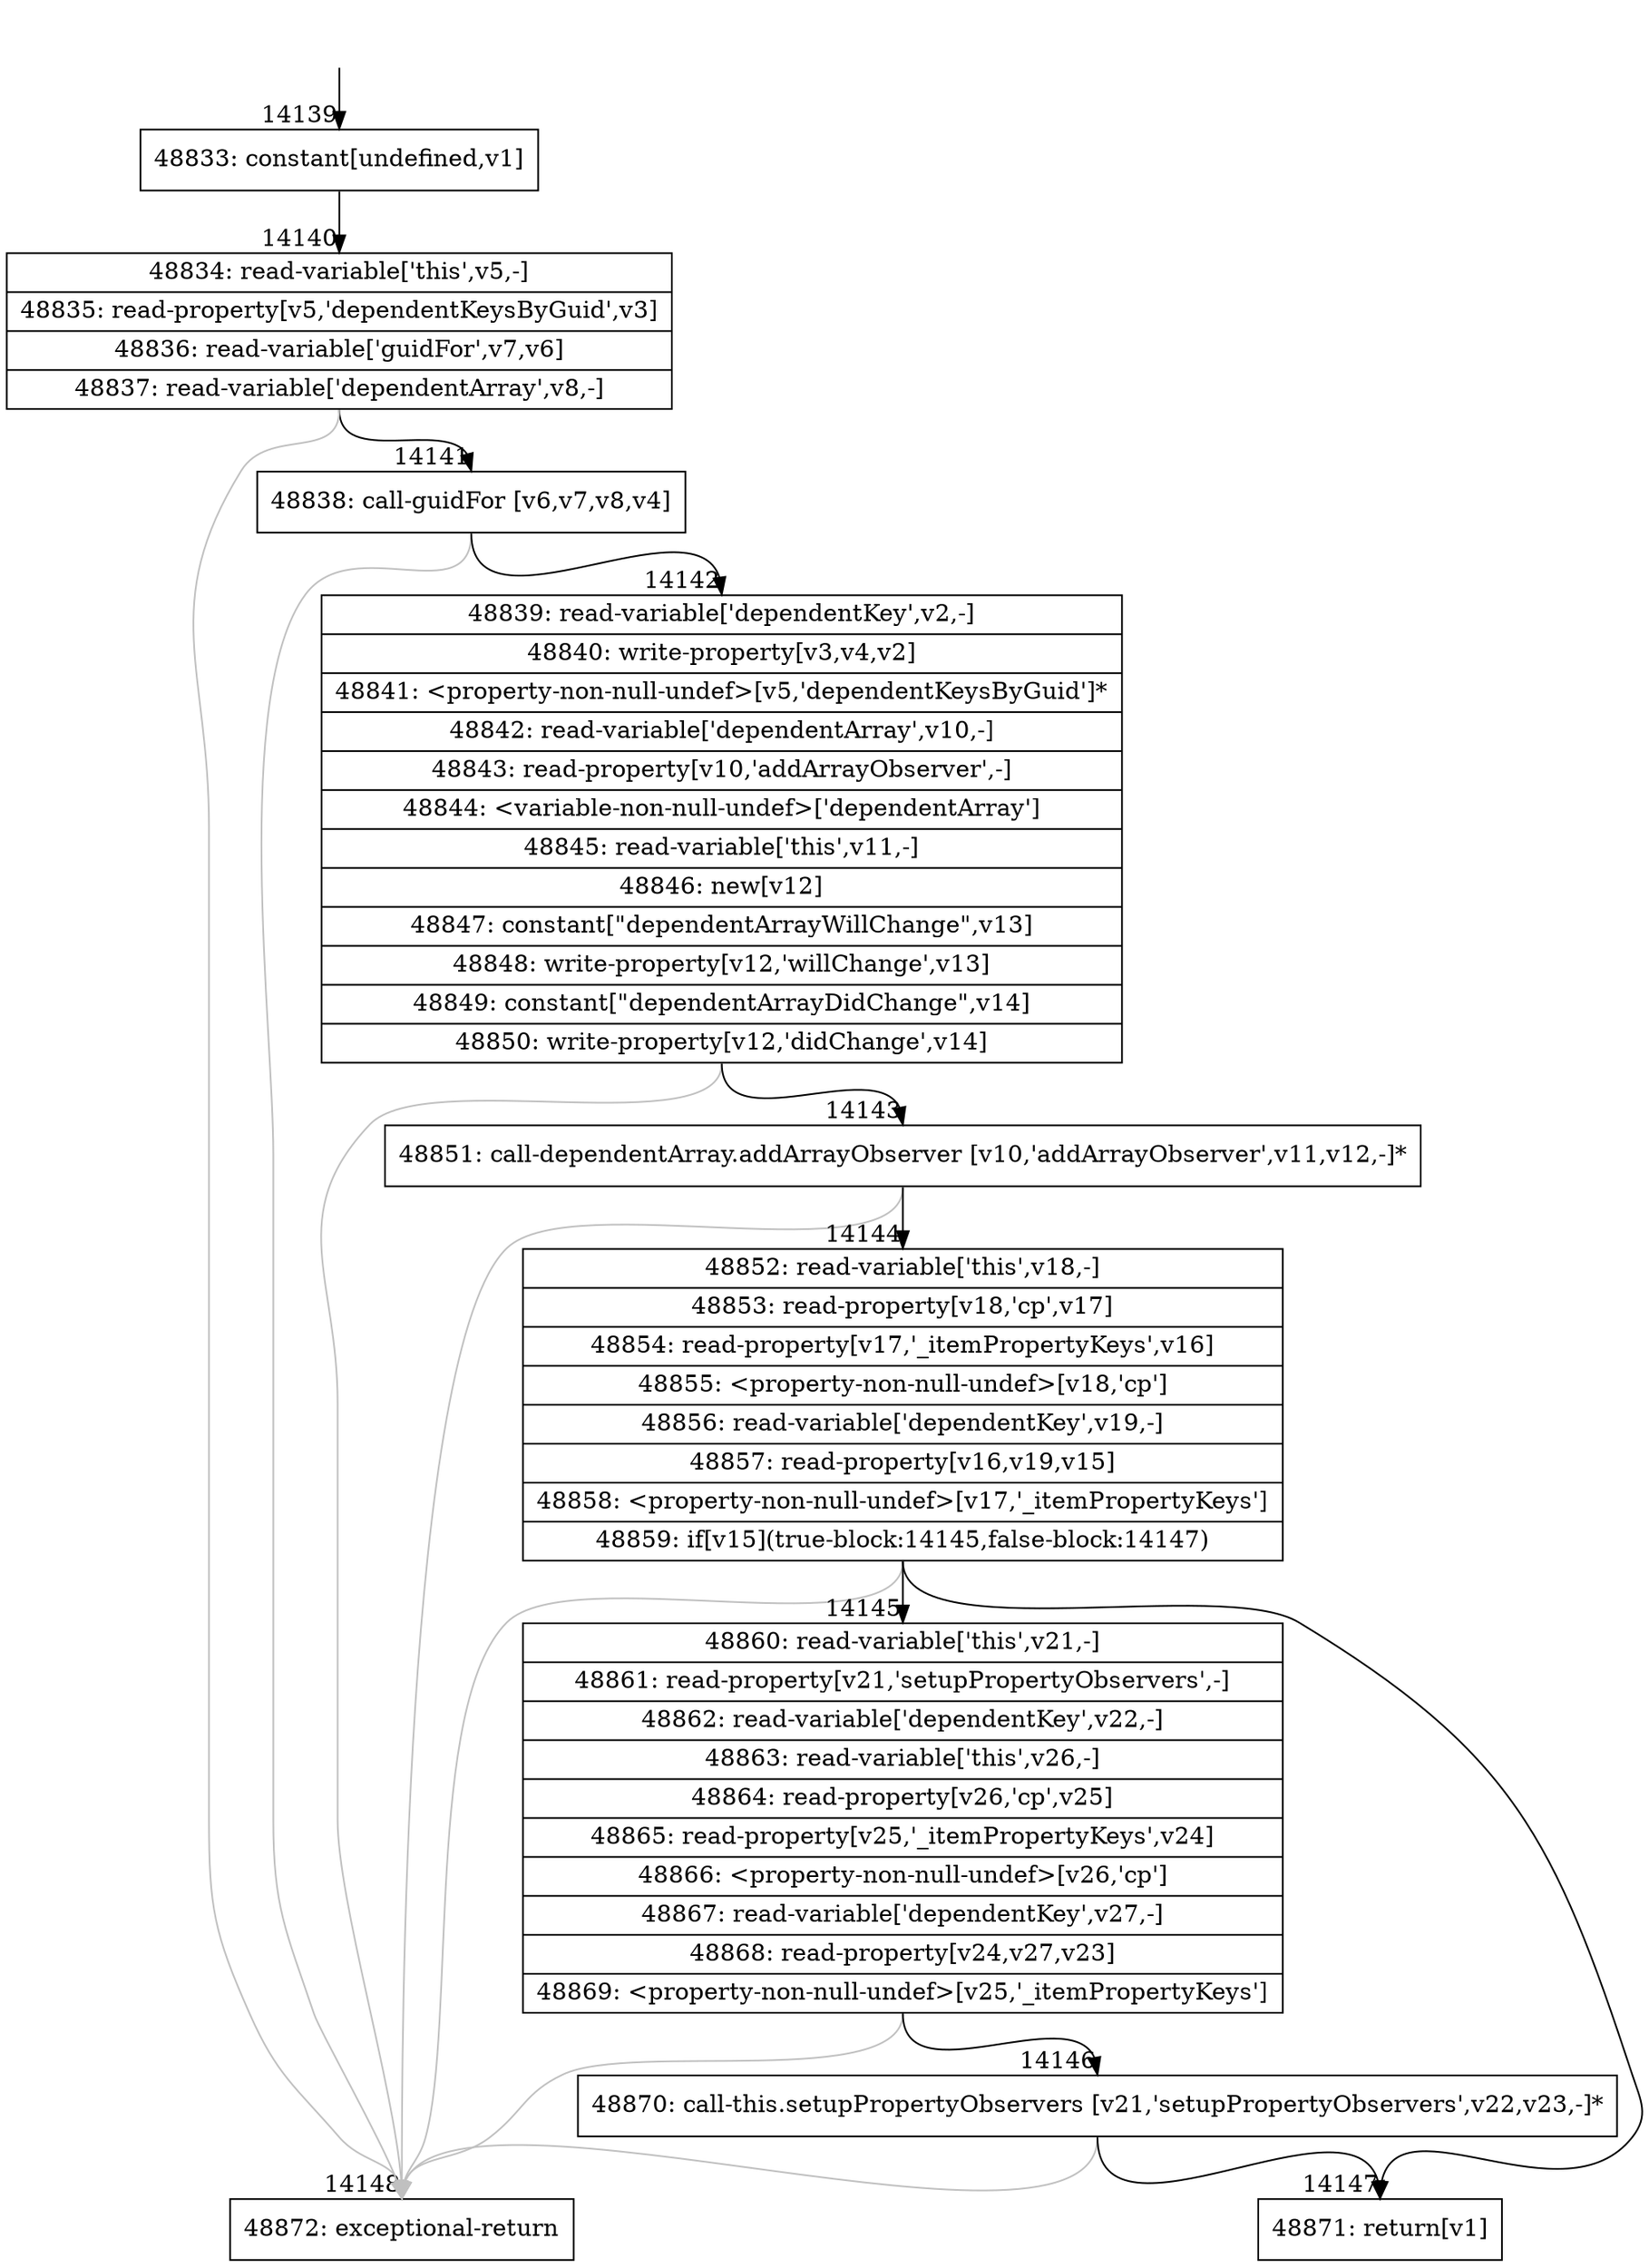 digraph {
rankdir="TD"
BB_entry1173[shape=none,label=""];
BB_entry1173 -> BB14139 [tailport=s, headport=n, headlabel="    14139"]
BB14139 [shape=record label="{48833: constant[undefined,v1]}" ] 
BB14139 -> BB14140 [tailport=s, headport=n, headlabel="      14140"]
BB14140 [shape=record label="{48834: read-variable['this',v5,-]|48835: read-property[v5,'dependentKeysByGuid',v3]|48836: read-variable['guidFor',v7,v6]|48837: read-variable['dependentArray',v8,-]}" ] 
BB14140 -> BB14141 [tailport=s, headport=n, headlabel="      14141"]
BB14140 -> BB14148 [tailport=s, headport=n, color=gray, headlabel="      14148"]
BB14141 [shape=record label="{48838: call-guidFor [v6,v7,v8,v4]}" ] 
BB14141 -> BB14142 [tailport=s, headport=n, headlabel="      14142"]
BB14141 -> BB14148 [tailport=s, headport=n, color=gray]
BB14142 [shape=record label="{48839: read-variable['dependentKey',v2,-]|48840: write-property[v3,v4,v2]|48841: \<property-non-null-undef\>[v5,'dependentKeysByGuid']*|48842: read-variable['dependentArray',v10,-]|48843: read-property[v10,'addArrayObserver',-]|48844: \<variable-non-null-undef\>['dependentArray']|48845: read-variable['this',v11,-]|48846: new[v12]|48847: constant[\"dependentArrayWillChange\",v13]|48848: write-property[v12,'willChange',v13]|48849: constant[\"dependentArrayDidChange\",v14]|48850: write-property[v12,'didChange',v14]}" ] 
BB14142 -> BB14143 [tailport=s, headport=n, headlabel="      14143"]
BB14142 -> BB14148 [tailport=s, headport=n, color=gray]
BB14143 [shape=record label="{48851: call-dependentArray.addArrayObserver [v10,'addArrayObserver',v11,v12,-]*}" ] 
BB14143 -> BB14144 [tailport=s, headport=n, headlabel="      14144"]
BB14143 -> BB14148 [tailport=s, headport=n, color=gray]
BB14144 [shape=record label="{48852: read-variable['this',v18,-]|48853: read-property[v18,'cp',v17]|48854: read-property[v17,'_itemPropertyKeys',v16]|48855: \<property-non-null-undef\>[v18,'cp']|48856: read-variable['dependentKey',v19,-]|48857: read-property[v16,v19,v15]|48858: \<property-non-null-undef\>[v17,'_itemPropertyKeys']|48859: if[v15](true-block:14145,false-block:14147)}" ] 
BB14144 -> BB14145 [tailport=s, headport=n, headlabel="      14145"]
BB14144 -> BB14147 [tailport=s, headport=n, headlabel="      14147"]
BB14144 -> BB14148 [tailport=s, headport=n, color=gray]
BB14145 [shape=record label="{48860: read-variable['this',v21,-]|48861: read-property[v21,'setupPropertyObservers',-]|48862: read-variable['dependentKey',v22,-]|48863: read-variable['this',v26,-]|48864: read-property[v26,'cp',v25]|48865: read-property[v25,'_itemPropertyKeys',v24]|48866: \<property-non-null-undef\>[v26,'cp']|48867: read-variable['dependentKey',v27,-]|48868: read-property[v24,v27,v23]|48869: \<property-non-null-undef\>[v25,'_itemPropertyKeys']}" ] 
BB14145 -> BB14146 [tailport=s, headport=n, headlabel="      14146"]
BB14145 -> BB14148 [tailport=s, headport=n, color=gray]
BB14146 [shape=record label="{48870: call-this.setupPropertyObservers [v21,'setupPropertyObservers',v22,v23,-]*}" ] 
BB14146 -> BB14147 [tailport=s, headport=n]
BB14146 -> BB14148 [tailport=s, headport=n, color=gray]
BB14147 [shape=record label="{48871: return[v1]}" ] 
BB14148 [shape=record label="{48872: exceptional-return}" ] 
//#$~ 26289
}
